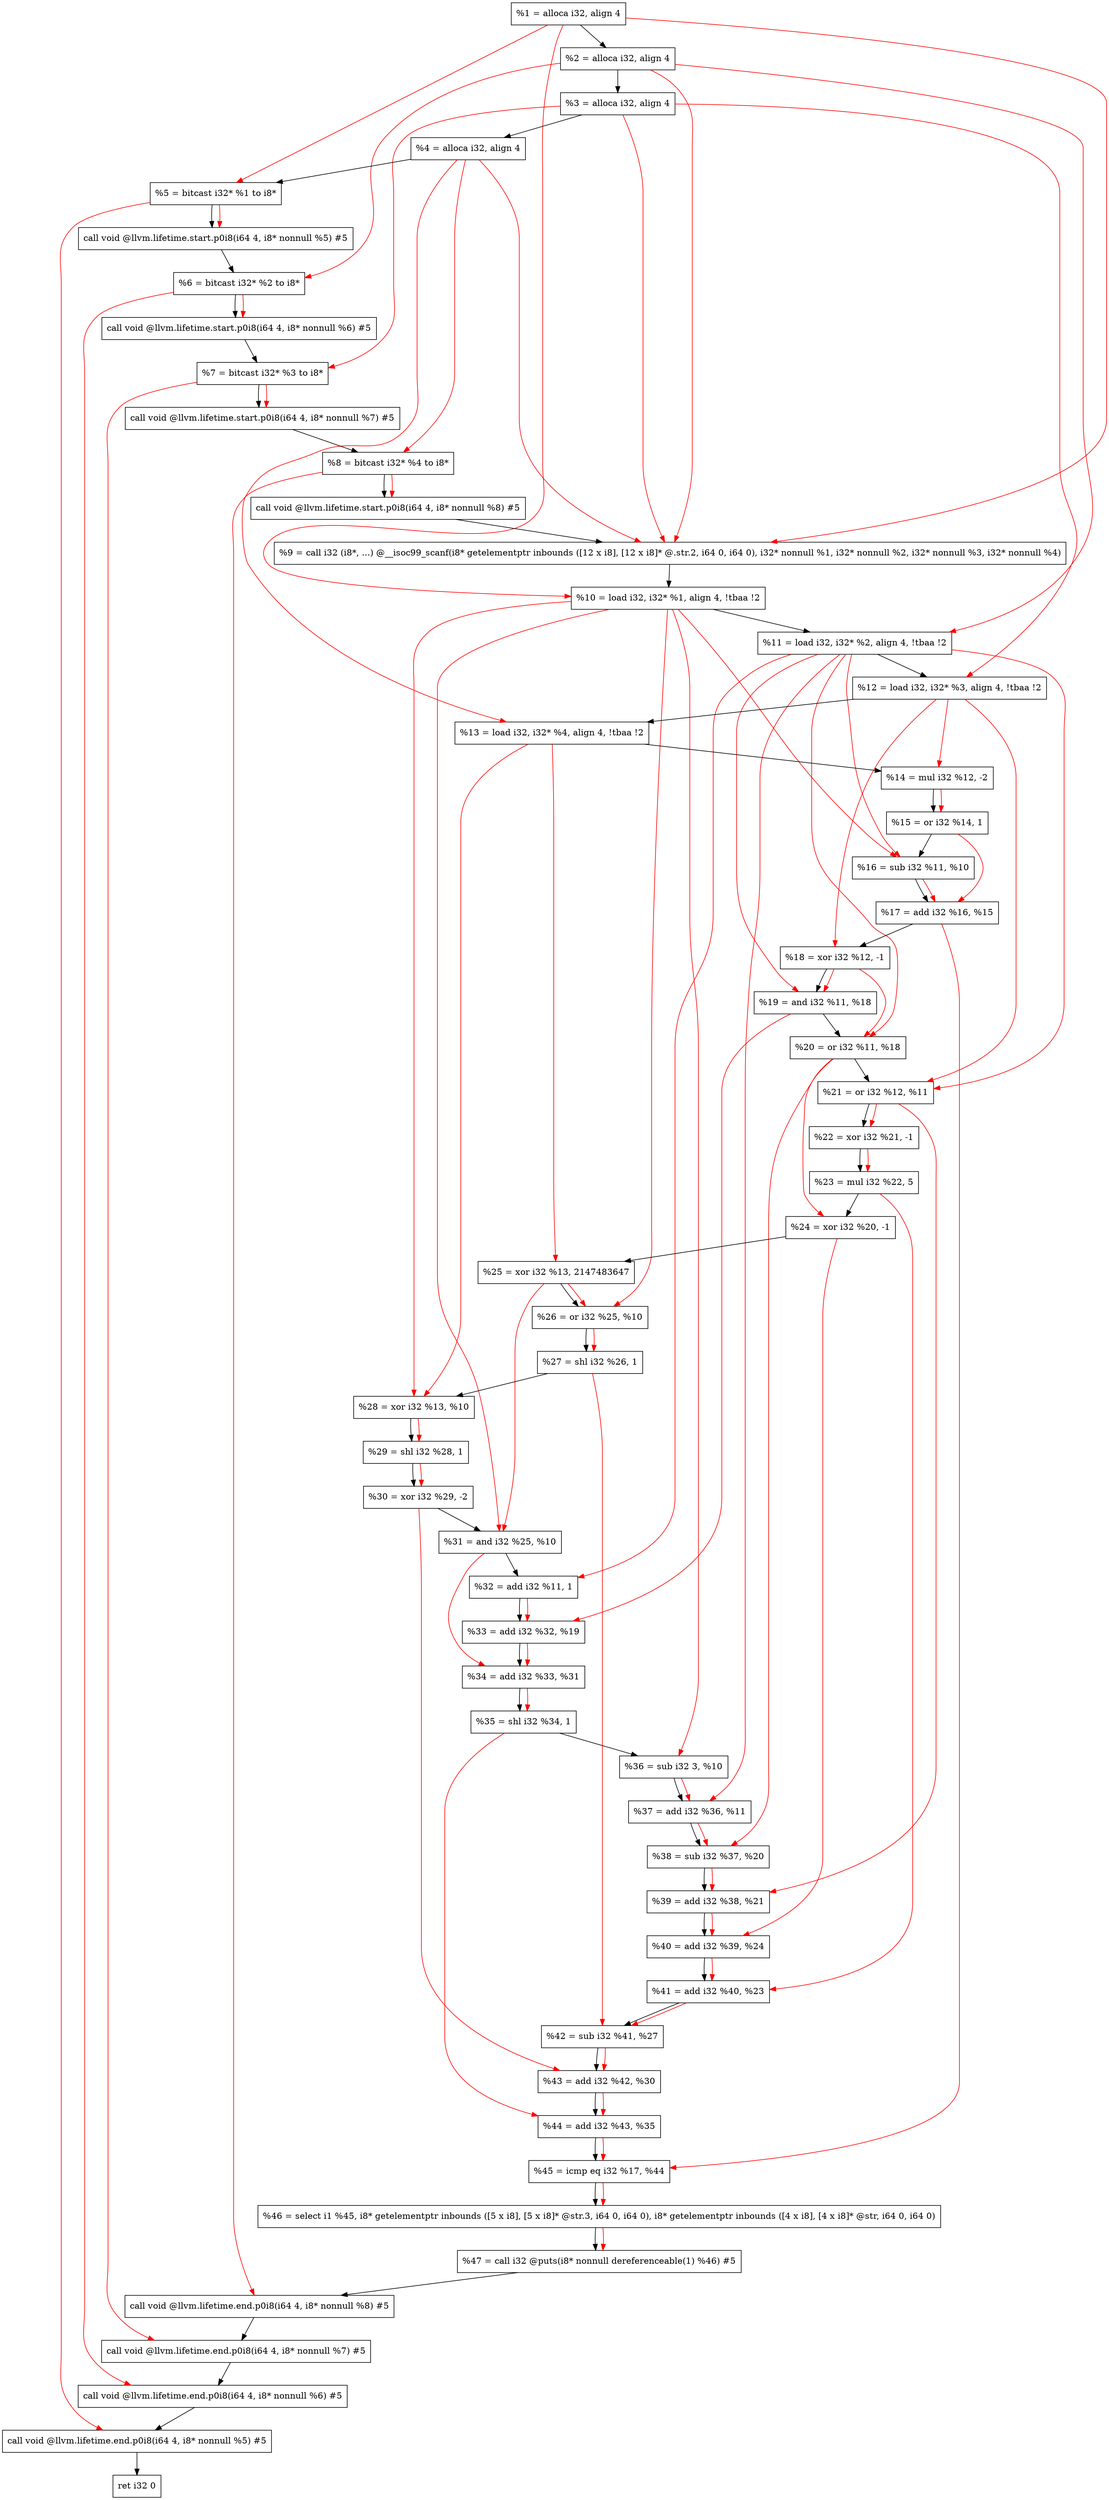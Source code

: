 digraph "DFG for'main' function" {
	Node0x1c836e8[shape=record, label="  %1 = alloca i32, align 4"];
	Node0x1c83768[shape=record, label="  %2 = alloca i32, align 4"];
	Node0x1c837f8[shape=record, label="  %3 = alloca i32, align 4"];
	Node0x1c83858[shape=record, label="  %4 = alloca i32, align 4"];
	Node0x1c83908[shape=record, label="  %5 = bitcast i32* %1 to i8*"];
	Node0x1c83d38[shape=record, label="  call void @llvm.lifetime.start.p0i8(i64 4, i8* nonnull %5) #5"];
	Node0x1c83e18[shape=record, label="  %6 = bitcast i32* %2 to i8*"];
	Node0x1c83f18[shape=record, label="  call void @llvm.lifetime.start.p0i8(i64 4, i8* nonnull %6) #5"];
	Node0x1c83fd8[shape=record, label="  %7 = bitcast i32* %3 to i8*"];
	Node0x1c84088[shape=record, label="  call void @llvm.lifetime.start.p0i8(i64 4, i8* nonnull %7) #5"];
	Node0x1c84148[shape=record, label="  %8 = bitcast i32* %4 to i8*"];
	Node0x1c841f8[shape=record, label="  call void @llvm.lifetime.start.p0i8(i64 4, i8* nonnull %8) #5"];
	Node0x1c7e9c0[shape=record, label="  %9 = call i32 (i8*, ...) @__isoc99_scanf(i8* getelementptr inbounds ([12 x i8], [12 x i8]* @.str.2, i64 0, i64 0), i32* nonnull %1, i32* nonnull %2, i32* nonnull %3, i32* nonnull %4)"];
	Node0x1c843f8[shape=record, label="  %10 = load i32, i32* %1, align 4, !tbaa !2"];
	Node0x1c85368[shape=record, label="  %11 = load i32, i32* %2, align 4, !tbaa !2"];
	Node0x1c859d8[shape=record, label="  %12 = load i32, i32* %3, align 4, !tbaa !2"];
	Node0x1c85a38[shape=record, label="  %13 = load i32, i32* %4, align 4, !tbaa !2"];
	Node0x1c85ab0[shape=record, label="  %14 = mul i32 %12, -2"];
	Node0x1c85b20[shape=record, label="  %15 = or i32 %14, 1"];
	Node0x1c85b90[shape=record, label="  %16 = sub i32 %11, %10"];
	Node0x1c85c00[shape=record, label="  %17 = add i32 %16, %15"];
	Node0x1c85c70[shape=record, label="  %18 = xor i32 %12, -1"];
	Node0x1c85ce0[shape=record, label="  %19 = and i32 %11, %18"];
	Node0x1c85d50[shape=record, label="  %20 = or i32 %11, %18"];
	Node0x1c85dc0[shape=record, label="  %21 = or i32 %12, %11"];
	Node0x1c85e30[shape=record, label="  %22 = xor i32 %21, -1"];
	Node0x1c85ea0[shape=record, label="  %23 = mul i32 %22, 5"];
	Node0x1c85f10[shape=record, label="  %24 = xor i32 %20, -1"];
	Node0x1c85f80[shape=record, label="  %25 = xor i32 %13, 2147483647"];
	Node0x1c85ff0[shape=record, label="  %26 = or i32 %25, %10"];
	Node0x1c86060[shape=record, label="  %27 = shl i32 %26, 1"];
	Node0x1c860d0[shape=record, label="  %28 = xor i32 %13, %10"];
	Node0x1c86140[shape=record, label="  %29 = shl i32 %28, 1"];
	Node0x1c861b0[shape=record, label="  %30 = xor i32 %29, -2"];
	Node0x1c86220[shape=record, label="  %31 = and i32 %25, %10"];
	Node0x1c86290[shape=record, label="  %32 = add i32 %11, 1"];
	Node0x1c86300[shape=record, label="  %33 = add i32 %32, %19"];
	Node0x1c86370[shape=record, label="  %34 = add i32 %33, %31"];
	Node0x1c863e0[shape=record, label="  %35 = shl i32 %34, 1"];
	Node0x1c86450[shape=record, label="  %36 = sub i32 3, %10"];
	Node0x1c864c0[shape=record, label="  %37 = add i32 %36, %11"];
	Node0x1c86530[shape=record, label="  %38 = sub i32 %37, %20"];
	Node0x1c865a0[shape=record, label="  %39 = add i32 %38, %21"];
	Node0x1c86610[shape=record, label="  %40 = add i32 %39, %24"];
	Node0x1c86680[shape=record, label="  %41 = add i32 %40, %23"];
	Node0x1c866f0[shape=record, label="  %42 = sub i32 %41, %27"];
	Node0x1c86760[shape=record, label="  %43 = add i32 %42, %30"];
	Node0x1c867d0[shape=record, label="  %44 = add i32 %43, %35"];
	Node0x1c86840[shape=record, label="  %45 = icmp eq i32 %17, %44"];
	Node0x1c238b8[shape=record, label="  %46 = select i1 %45, i8* getelementptr inbounds ([5 x i8], [5 x i8]* @str.3, i64 0, i64 0), i8* getelementptr inbounds ([4 x i8], [4 x i8]* @str, i64 0, i64 0)"];
	Node0x1c868d0[shape=record, label="  %47 = call i32 @puts(i8* nonnull dereferenceable(1) %46) #5"];
	Node0x1c86b78[shape=record, label="  call void @llvm.lifetime.end.p0i8(i64 4, i8* nonnull %8) #5"];
	Node0x1c86cd8[shape=record, label="  call void @llvm.lifetime.end.p0i8(i64 4, i8* nonnull %7) #5"];
	Node0x1c86de8[shape=record, label="  call void @llvm.lifetime.end.p0i8(i64 4, i8* nonnull %6) #5"];
	Node0x1c86ef8[shape=record, label="  call void @llvm.lifetime.end.p0i8(i64 4, i8* nonnull %5) #5"];
	Node0x1c86fb8[shape=record, label="  ret i32 0"];
	Node0x1c836e8 -> Node0x1c83768;
	Node0x1c83768 -> Node0x1c837f8;
	Node0x1c837f8 -> Node0x1c83858;
	Node0x1c83858 -> Node0x1c83908;
	Node0x1c83908 -> Node0x1c83d38;
	Node0x1c83d38 -> Node0x1c83e18;
	Node0x1c83e18 -> Node0x1c83f18;
	Node0x1c83f18 -> Node0x1c83fd8;
	Node0x1c83fd8 -> Node0x1c84088;
	Node0x1c84088 -> Node0x1c84148;
	Node0x1c84148 -> Node0x1c841f8;
	Node0x1c841f8 -> Node0x1c7e9c0;
	Node0x1c7e9c0 -> Node0x1c843f8;
	Node0x1c843f8 -> Node0x1c85368;
	Node0x1c85368 -> Node0x1c859d8;
	Node0x1c859d8 -> Node0x1c85a38;
	Node0x1c85a38 -> Node0x1c85ab0;
	Node0x1c85ab0 -> Node0x1c85b20;
	Node0x1c85b20 -> Node0x1c85b90;
	Node0x1c85b90 -> Node0x1c85c00;
	Node0x1c85c00 -> Node0x1c85c70;
	Node0x1c85c70 -> Node0x1c85ce0;
	Node0x1c85ce0 -> Node0x1c85d50;
	Node0x1c85d50 -> Node0x1c85dc0;
	Node0x1c85dc0 -> Node0x1c85e30;
	Node0x1c85e30 -> Node0x1c85ea0;
	Node0x1c85ea0 -> Node0x1c85f10;
	Node0x1c85f10 -> Node0x1c85f80;
	Node0x1c85f80 -> Node0x1c85ff0;
	Node0x1c85ff0 -> Node0x1c86060;
	Node0x1c86060 -> Node0x1c860d0;
	Node0x1c860d0 -> Node0x1c86140;
	Node0x1c86140 -> Node0x1c861b0;
	Node0x1c861b0 -> Node0x1c86220;
	Node0x1c86220 -> Node0x1c86290;
	Node0x1c86290 -> Node0x1c86300;
	Node0x1c86300 -> Node0x1c86370;
	Node0x1c86370 -> Node0x1c863e0;
	Node0x1c863e0 -> Node0x1c86450;
	Node0x1c86450 -> Node0x1c864c0;
	Node0x1c864c0 -> Node0x1c86530;
	Node0x1c86530 -> Node0x1c865a0;
	Node0x1c865a0 -> Node0x1c86610;
	Node0x1c86610 -> Node0x1c86680;
	Node0x1c86680 -> Node0x1c866f0;
	Node0x1c866f0 -> Node0x1c86760;
	Node0x1c86760 -> Node0x1c867d0;
	Node0x1c867d0 -> Node0x1c86840;
	Node0x1c86840 -> Node0x1c238b8;
	Node0x1c238b8 -> Node0x1c868d0;
	Node0x1c868d0 -> Node0x1c86b78;
	Node0x1c86b78 -> Node0x1c86cd8;
	Node0x1c86cd8 -> Node0x1c86de8;
	Node0x1c86de8 -> Node0x1c86ef8;
	Node0x1c86ef8 -> Node0x1c86fb8;
edge [color=red]
	Node0x1c836e8 -> Node0x1c83908;
	Node0x1c83908 -> Node0x1c83d38;
	Node0x1c83768 -> Node0x1c83e18;
	Node0x1c83e18 -> Node0x1c83f18;
	Node0x1c837f8 -> Node0x1c83fd8;
	Node0x1c83fd8 -> Node0x1c84088;
	Node0x1c83858 -> Node0x1c84148;
	Node0x1c84148 -> Node0x1c841f8;
	Node0x1c836e8 -> Node0x1c7e9c0;
	Node0x1c83768 -> Node0x1c7e9c0;
	Node0x1c837f8 -> Node0x1c7e9c0;
	Node0x1c83858 -> Node0x1c7e9c0;
	Node0x1c836e8 -> Node0x1c843f8;
	Node0x1c83768 -> Node0x1c85368;
	Node0x1c837f8 -> Node0x1c859d8;
	Node0x1c83858 -> Node0x1c85a38;
	Node0x1c859d8 -> Node0x1c85ab0;
	Node0x1c85ab0 -> Node0x1c85b20;
	Node0x1c85368 -> Node0x1c85b90;
	Node0x1c843f8 -> Node0x1c85b90;
	Node0x1c85b90 -> Node0x1c85c00;
	Node0x1c85b20 -> Node0x1c85c00;
	Node0x1c859d8 -> Node0x1c85c70;
	Node0x1c85368 -> Node0x1c85ce0;
	Node0x1c85c70 -> Node0x1c85ce0;
	Node0x1c85368 -> Node0x1c85d50;
	Node0x1c85c70 -> Node0x1c85d50;
	Node0x1c859d8 -> Node0x1c85dc0;
	Node0x1c85368 -> Node0x1c85dc0;
	Node0x1c85dc0 -> Node0x1c85e30;
	Node0x1c85e30 -> Node0x1c85ea0;
	Node0x1c85d50 -> Node0x1c85f10;
	Node0x1c85a38 -> Node0x1c85f80;
	Node0x1c85f80 -> Node0x1c85ff0;
	Node0x1c843f8 -> Node0x1c85ff0;
	Node0x1c85ff0 -> Node0x1c86060;
	Node0x1c85a38 -> Node0x1c860d0;
	Node0x1c843f8 -> Node0x1c860d0;
	Node0x1c860d0 -> Node0x1c86140;
	Node0x1c86140 -> Node0x1c861b0;
	Node0x1c85f80 -> Node0x1c86220;
	Node0x1c843f8 -> Node0x1c86220;
	Node0x1c85368 -> Node0x1c86290;
	Node0x1c86290 -> Node0x1c86300;
	Node0x1c85ce0 -> Node0x1c86300;
	Node0x1c86300 -> Node0x1c86370;
	Node0x1c86220 -> Node0x1c86370;
	Node0x1c86370 -> Node0x1c863e0;
	Node0x1c843f8 -> Node0x1c86450;
	Node0x1c86450 -> Node0x1c864c0;
	Node0x1c85368 -> Node0x1c864c0;
	Node0x1c864c0 -> Node0x1c86530;
	Node0x1c85d50 -> Node0x1c86530;
	Node0x1c86530 -> Node0x1c865a0;
	Node0x1c85dc0 -> Node0x1c865a0;
	Node0x1c865a0 -> Node0x1c86610;
	Node0x1c85f10 -> Node0x1c86610;
	Node0x1c86610 -> Node0x1c86680;
	Node0x1c85ea0 -> Node0x1c86680;
	Node0x1c86680 -> Node0x1c866f0;
	Node0x1c86060 -> Node0x1c866f0;
	Node0x1c866f0 -> Node0x1c86760;
	Node0x1c861b0 -> Node0x1c86760;
	Node0x1c86760 -> Node0x1c867d0;
	Node0x1c863e0 -> Node0x1c867d0;
	Node0x1c85c00 -> Node0x1c86840;
	Node0x1c867d0 -> Node0x1c86840;
	Node0x1c86840 -> Node0x1c238b8;
	Node0x1c238b8 -> Node0x1c868d0;
	Node0x1c84148 -> Node0x1c86b78;
	Node0x1c83fd8 -> Node0x1c86cd8;
	Node0x1c83e18 -> Node0x1c86de8;
	Node0x1c83908 -> Node0x1c86ef8;
}
